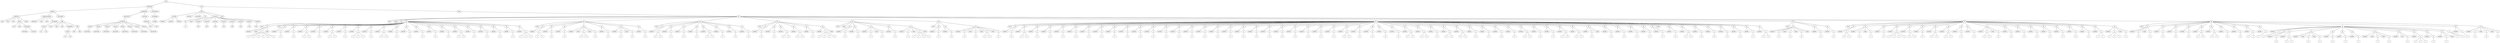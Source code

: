 graph Tree {
	"t0" [label = "TEI"];
	"t1" [label = "teiHeader"];
	"t2" [label = "fileDesc"];
	"t3" [label = "titleStmt"];
	"t4" [label = "title"];
	"t5" [label = "title"];
	"t6" [label = "title"];
	"t7" [label = "author"];
	"t8" [label = "idno"];
	"t9" [label = "idno"];
	"t10" [label = "persName"];
	"t11" [label = "forename"];
	"t12" [label = "surname"];
	"t13" [label = "editor"];
	"t14" [label = "publicationStmt"];
	"t15" [label = "publisher"];
	"t16" [label = "idno"];
	"t17" [label = "idno"];
	"t18" [label = "availability"];
	"t19" [label = "licence"];
	"t20" [label = "ab"];
	"t21" [label = "ref"];
	"t22" [label = "sourceDesc"];
	"t23" [label = "bibl"];
	"t24" [label = "name"];
	"t25" [label = "idno"];
	"t26" [label = "idno"];
	"t27" [label = "availability"];
	"t28" [label = "licence"];
	"t29" [label = "ab"];
	"t30" [label = "ref"];
	"t31" [label = "bibl"];
	"t32" [label = "date"];
	"t33" [label = "idno"];
	"t34" [label = "profileDesc"];
	"t35" [label = "particDesc"];
	"t36" [label = "listPerson"];
	"t37" [label = "person"];
	"t38" [label = "persName"];
	"t39" [label = "person"];
	"t40" [label = "persName"];
	"t41" [label = "person"];
	"t42" [label = "persName"];
	"t43" [label = "person"];
	"t44" [label = "persName"];
	"t45" [label = "person"];
	"t46" [label = "persName"];
	"t47" [label = "person"];
	"t48" [label = "persName"];
	"t49" [label = "person"];
	"t50" [label = "persName"];
	"t51" [label = "person"];
	"t52" [label = "persName"];
	"t53" [label = "textClass"];
	"t54" [label = "keywords"];
	"t55" [label = "term"];
	"t56" [label = "term"];
	"t57" [label = "revisionDesc"];
	"t58" [label = "listChange"];
	"t59" [label = "change"];
	"t60" [label = "text"];
	"t61" [label = "front"];
	"t62" [label = "docTitle"];
	"t63" [label = "titlePart"];
	"t64" [label = "titlePart"];
	"t65" [label = "titlePart"];
	"t66" [label = "docDate"];
	"t67" [label = "docAuthor"];
	"t68" [label = "div"];
	"t69" [label = "div"];
	"t70" [label = "p"];
	"t71" [label = "castList"];
	"t72" [label = "head"];
	"t73" [label = "castItem"];
	"t74" [label = "role"];
	"t75" [label = "castItem"];
	"t76" [label = "role"];
	"t77" [label = "castItem"];
	"t78" [label = "role"];
	"t79" [label = "castItem"];
	"t80" [label = "role"];
	"t81" [label = "castItem"];
	"t82" [label = "role"];
	"t83" [label = "castItem"];
	"t84" [label = "role"];
	"t85" [label = "castItem"];
	"t86" [label = "role"];
	"t87" [label = "castItem"];
	"t88" [label = "role"];
	"t89" [label = "note"];
	"t90" [label = "body"];
	"t91" [label = "div"];
	"t92" [label = "head"];
	"t93" [label = "stage"];
	"t94" [label = "div"];
	"t95" [label = "head"];
	"t96" [label = "sp"];
	"t97" [label = "speaker"];
	"t98" [label = "stage"];
	"t99" [label = "p"];
	"t100" [label = "s"];
	"t101" [label = "s"];
	"t102" [label = "s"];
	"t103" [label = "s"];
	"t104" [label = "s"];
	"t105" [label = "s"];
	"t106" [label = "stage"];
	"t107" [label = "div"];
	"t108" [label = "head"];
	"t109" [label = "sp"];
	"t110" [label = "speaker"];
	"t111" [label = "p"];
	"t112" [label = "s"];
	"t113" [label = "sp"];
	"t114" [label = "speaker"];
	"t115" [label = "p"];
	"t116" [label = "s"];
	"t117" [label = "sp"];
	"t118" [label = "speaker"];
	"t119" [label = "p"];
	"t120" [label = "s"];
	"t121" [label = "s"];
	"t122" [label = "sp"];
	"t123" [label = "speaker"];
	"t124" [label = "p"];
	"t125" [label = "s"];
	"t126" [label = "sp"];
	"t127" [label = "speaker"];
	"t128" [label = "p"];
	"t129" [label = "s"];
	"t130" [label = "s"];
	"t131" [label = "sp"];
	"t132" [label = "speaker"];
	"t133" [label = "p"];
	"t134" [label = "s"];
	"t135" [label = "sp"];
	"t136" [label = "speaker"];
	"t137" [label = "p"];
	"t138" [label = "s"];
	"t139" [label = "s"];
	"t140" [label = "s"];
	"t141" [label = "sp"];
	"t142" [label = "speaker"];
	"t143" [label = "p"];
	"t144" [label = "s"];
	"t145" [label = "sp"];
	"t146" [label = "speaker"];
	"t147" [label = "p"];
	"t148" [label = "s"];
	"t149" [label = "s"];
	"t150" [label = "sp"];
	"t151" [label = "speaker"];
	"t152" [label = "p"];
	"t153" [label = "s"];
	"t154" [label = "sp"];
	"t155" [label = "speaker"];
	"t156" [label = "p"];
	"t157" [label = "s"];
	"t158" [label = "sp"];
	"t159" [label = "speaker"];
	"t160" [label = "p"];
	"t161" [label = "s"];
	"t162" [label = "sp"];
	"t163" [label = "speaker"];
	"t164" [label = "p"];
	"t165" [label = "s"];
	"t166" [label = "sp"];
	"t167" [label = "speaker"];
	"t168" [label = "p"];
	"t169" [label = "s"];
	"t170" [label = "sp"];
	"t171" [label = "speaker"];
	"t172" [label = "p"];
	"t173" [label = "s"];
	"t174" [label = "s"];
	"t175" [label = "sp"];
	"t176" [label = "speaker"];
	"t177" [label = "p"];
	"t178" [label = "s"];
	"t179" [label = "sp"];
	"t180" [label = "speaker"];
	"t181" [label = "p"];
	"t182" [label = "s"];
	"t183" [label = "sp"];
	"t184" [label = "speaker"];
	"t185" [label = "p"];
	"t186" [label = "s"];
	"t187" [label = "sp"];
	"t188" [label = "speaker"];
	"t189" [label = "p"];
	"t190" [label = "s"];
	"t191" [label = "sp"];
	"t192" [label = "speaker"];
	"t193" [label = "p"];
	"t194" [label = "s"];
	"t195" [label = "s"];
	"t196" [label = "s"];
	"t197" [label = "div"];
	"t198" [label = "head"];
	"t199" [label = "sp"];
	"t200" [label = "speaker"];
	"t201" [label = "p"];
	"t202" [label = "s"];
	"t203" [label = "s"];
	"t204" [label = "sp"];
	"t205" [label = "speaker"];
	"t206" [label = "p"];
	"t207" [label = "s"];
	"t208" [label = "sp"];
	"t209" [label = "speaker"];
	"t210" [label = "p"];
	"t211" [label = "s"];
	"t212" [label = "sp"];
	"t213" [label = "speaker"];
	"t214" [label = "stage"];
	"t215" [label = "p"];
	"t216" [label = "s"];
	"t217" [label = "s"];
	"t218" [label = "stage"];
	"t219" [label = "p"];
	"t220" [label = "s"];
	"t221" [label = "sp"];
	"t222" [label = "speaker"];
	"t223" [label = "p"];
	"t224" [label = "s"];
	"t225" [label = "sp"];
	"t226" [label = "speaker"];
	"t227" [label = "p"];
	"t228" [label = "s"];
	"t229" [label = "stage"];
	"t230" [label = "p"];
	"t231" [label = "s"];
	"t232" [label = "sp"];
	"t233" [label = "speaker"];
	"t234" [label = "p"];
	"t235" [label = "s"];
	"t236" [label = "div"];
	"t237" [label = "head"];
	"t238" [label = "sp"];
	"t239" [label = "speaker"];
	"t240" [label = "p"];
	"t241" [label = "s"];
	"t242" [label = "s"];
	"t243" [label = "sp"];
	"t244" [label = "speaker"];
	"t245" [label = "p"];
	"t246" [label = "s"];
	"t247" [label = "sp"];
	"t248" [label = "speaker"];
	"t249" [label = "p"];
	"t250" [label = "s"];
	"t251" [label = "sp"];
	"t252" [label = "speaker"];
	"t253" [label = "p"];
	"t254" [label = "s"];
	"t255" [label = "sp"];
	"t256" [label = "speaker"];
	"t257" [label = "p"];
	"t258" [label = "s"];
	"t259" [label = "s"];
	"t260" [label = "sp"];
	"t261" [label = "speaker"];
	"t262" [label = "p"];
	"t263" [label = "s"];
	"t264" [label = "sp"];
	"t265" [label = "speaker"];
	"t266" [label = "p"];
	"t267" [label = "s"];
	"t268" [label = "sp"];
	"t269" [label = "speaker"];
	"t270" [label = "p"];
	"t271" [label = "s"];
	"t272" [label = "div"];
	"t273" [label = "head"];
	"t274" [label = "sp"];
	"t275" [label = "speaker"];
	"t276" [label = "p"];
	"t277" [label = "s"];
	"t278" [label = "sp"];
	"t279" [label = "speaker"];
	"t280" [label = "p"];
	"t281" [label = "s"];
	"t282" [label = "sp"];
	"t283" [label = "speaker"];
	"t284" [label = "p"];
	"t285" [label = "s"];
	"t286" [label = "s"];
	"t287" [label = "sp"];
	"t288" [label = "speaker"];
	"t289" [label = "p"];
	"t290" [label = "s"];
	"t291" [label = "s"];
	"t292" [label = "sp"];
	"t293" [label = "speaker"];
	"t294" [label = "p"];
	"t295" [label = "s"];
	"t296" [label = "sp"];
	"t297" [label = "speaker"];
	"t298" [label = "p"];
	"t299" [label = "s"];
	"t300" [label = "s"];
	"t301" [label = "s"];
	"t302" [label = "s"];
	"t303" [label = "stage"];
	"t304" [label = "div"];
	"t305" [label = "head"];
	"t306" [label = "stage"];
	"t307" [label = "sp"];
	"t308" [label = "speaker"];
	"t309" [label = "p"];
	"t310" [label = "s"];
	"t311" [label = "sp"];
	"t312" [label = "speaker"];
	"t313" [label = "p"];
	"t314" [label = "s"];
	"t315" [label = "sp"];
	"t316" [label = "speaker"];
	"t317" [label = "p"];
	"t318" [label = "s"];
	"t319" [label = "stage"];
	"t320" [label = "p"];
	"t321" [label = "s"];
	"t322" [label = "sp"];
	"t323" [label = "speaker"];
	"t324" [label = "p"];
	"t325" [label = "s"];
	"t326" [label = "sp"];
	"t327" [label = "speaker"];
	"t328" [label = "p"];
	"t329" [label = "s"];
	"t330" [label = "stage"];
	"t331" [label = "p"];
	"t332" [label = "s"];
	"t333" [label = "s"];
	"t334" [label = "s"];
	"t335" [label = "s"];
	"t336" [label = "stage"];
	"t337" [label = "div"];
	"t338" [label = "head"];
	"t339" [label = "sp"];
	"t340" [label = "speaker"];
	"t341" [label = "p"];
	"t342" [label = "s"];
	"t343" [label = "sp"];
	"t344" [label = "speaker"];
	"t345" [label = "p"];
	"t346" [label = "s"];
	"t347" [label = "sp"];
	"t348" [label = "speaker"];
	"t349" [label = "p"];
	"t350" [label = "s"];
	"t351" [label = "stage"];
	"t352" [label = "p"];
	"t353" [label = "s"];
	"t354" [label = "stage"];
	"t355" [label = "p"];
	"t356" [label = "s"];
	"t357" [label = "s"];
	"t358" [label = "stage"];
	"t359" [label = "p"];
	"t360" [label = "s"];
	"t361" [label = "div"];
	"t362" [label = "head"];
	"t363" [label = "sp"];
	"t364" [label = "speaker"];
	"t365" [label = "p"];
	"t366" [label = "s"];
	"t367" [label = "sp"];
	"t368" [label = "speaker"];
	"t369" [label = "p"];
	"t370" [label = "s"];
	"t371" [label = "s"];
	"t372" [label = "sp"];
	"t373" [label = "speaker"];
	"t374" [label = "p"];
	"t375" [label = "s"];
	"t376" [label = "sp"];
	"t377" [label = "speaker"];
	"t378" [label = "p"];
	"t379" [label = "s"];
	"t380" [label = "sp"];
	"t381" [label = "speaker"];
	"t382" [label = "p"];
	"t383" [label = "s"];
	"t384" [label = "sp"];
	"t385" [label = "speaker"];
	"t386" [label = "p"];
	"t387" [label = "s"];
	"t388" [label = "sp"];
	"t389" [label = "speaker"];
	"t390" [label = "p"];
	"t391" [label = "s"];
	"t392" [label = "sp"];
	"t393" [label = "speaker"];
	"t394" [label = "p"];
	"t395" [label = "s"];
	"t396" [label = "sp"];
	"t397" [label = "speaker"];
	"t398" [label = "p"];
	"t399" [label = "s"];
	"t400" [label = "sp"];
	"t401" [label = "speaker"];
	"t402" [label = "p"];
	"t403" [label = "s"];
	"t404" [label = "sp"];
	"t405" [label = "speaker"];
	"t406" [label = "p"];
	"t407" [label = "s"];
	"t408" [label = "sp"];
	"t409" [label = "speaker"];
	"t410" [label = "p"];
	"t411" [label = "s"];
	"t412" [label = "sp"];
	"t413" [label = "speaker"];
	"t414" [label = "p"];
	"t415" [label = "s"];
	"t416" [label = "sp"];
	"t417" [label = "speaker"];
	"t418" [label = "p"];
	"t419" [label = "s"];
	"t420" [label = "sp"];
	"t421" [label = "speaker"];
	"t422" [label = "p"];
	"t423" [label = "s"];
	"t424" [label = "sp"];
	"t425" [label = "speaker"];
	"t426" [label = "p"];
	"t427" [label = "s"];
	"t428" [label = "sp"];
	"t429" [label = "speaker"];
	"t430" [label = "p"];
	"t431" [label = "s"];
	"t432" [label = "sp"];
	"t433" [label = "speaker"];
	"t434" [label = "p"];
	"t435" [label = "s"];
	"t436" [label = "sp"];
	"t437" [label = "speaker"];
	"t438" [label = "p"];
	"t439" [label = "s"];
	"t440" [label = "sp"];
	"t441" [label = "speaker"];
	"t442" [label = "p"];
	"t443" [label = "s"];
	"t444" [label = "sp"];
	"t445" [label = "speaker"];
	"t446" [label = "p"];
	"t447" [label = "s"];
	"t448" [label = "sp"];
	"t449" [label = "speaker"];
	"t450" [label = "p"];
	"t451" [label = "s"];
	"t452" [label = "sp"];
	"t453" [label = "speaker"];
	"t454" [label = "p"];
	"t455" [label = "s"];
	"t456" [label = "sp"];
	"t457" [label = "speaker"];
	"t458" [label = "p"];
	"t459" [label = "s"];
	"t460" [label = "sp"];
	"t461" [label = "speaker"];
	"t462" [label = "p"];
	"t463" [label = "s"];
	"t464" [label = "sp"];
	"t465" [label = "speaker"];
	"t466" [label = "p"];
	"t467" [label = "s"];
	"t468" [label = "sp"];
	"t469" [label = "speaker"];
	"t470" [label = "p"];
	"t471" [label = "s"];
	"t472" [label = "s"];
	"t473" [label = "sp"];
	"t474" [label = "speaker"];
	"t475" [label = "p"];
	"t476" [label = "s"];
	"t477" [label = "sp"];
	"t478" [label = "speaker"];
	"t479" [label = "p"];
	"t480" [label = "s"];
	"t481" [label = "sp"];
	"t482" [label = "speaker"];
	"t483" [label = "p"];
	"t484" [label = "s"];
	"t485" [label = "sp"];
	"t486" [label = "speaker"];
	"t487" [label = "p"];
	"t488" [label = "s"];
	"t489" [label = "sp"];
	"t490" [label = "speaker"];
	"t491" [label = "p"];
	"t492" [label = "s"];
	"t493" [label = "s"];
	"t494" [label = "sp"];
	"t495" [label = "speaker"];
	"t496" [label = "p"];
	"t497" [label = "s"];
	"t498" [label = "s"];
	"t499" [label = "sp"];
	"t500" [label = "speaker"];
	"t501" [label = "p"];
	"t502" [label = "s"];
	"t503" [label = "sp"];
	"t504" [label = "speaker"];
	"t505" [label = "p"];
	"t506" [label = "s"];
	"t507" [label = "s"];
	"t508" [label = "sp"];
	"t509" [label = "speaker"];
	"t510" [label = "p"];
	"t511" [label = "s"];
	"t512" [label = "s"];
	"t513" [label = "sp"];
	"t514" [label = "speaker"];
	"t515" [label = "p"];
	"t516" [label = "s"];
	"t517" [label = "sp"];
	"t518" [label = "speaker"];
	"t519" [label = "p"];
	"t520" [label = "s"];
	"t521" [label = "sp"];
	"t522" [label = "speaker"];
	"t523" [label = "p"];
	"t524" [label = "s"];
	"t525" [label = "sp"];
	"t526" [label = "speaker"];
	"t527" [label = "p"];
	"t528" [label = "s"];
	"t529" [label = "sp"];
	"t530" [label = "speaker"];
	"t531" [label = "p"];
	"t532" [label = "s"];
	"t533" [label = "s"];
	"t534" [label = "sp"];
	"t535" [label = "speaker"];
	"t536" [label = "p"];
	"t537" [label = "s"];
	"t538" [label = "sp"];
	"t539" [label = "speaker"];
	"t540" [label = "p"];
	"t541" [label = "s"];
	"t542" [label = "sp"];
	"t543" [label = "speaker"];
	"t544" [label = "p"];
	"t545" [label = "s"];
	"t546" [label = "s"];
	"t547" [label = "sp"];
	"t548" [label = "speaker"];
	"t549" [label = "p"];
	"t550" [label = "s"];
	"t551" [label = "s"];
	"t552" [label = "sp"];
	"t553" [label = "speaker"];
	"t554" [label = "p"];
	"t555" [label = "s"];
	"t556" [label = "stage"];
	"t557" [label = "sp"];
	"t558" [label = "speaker"];
	"t559" [label = "p"];
	"t560" [label = "s"];
	"t561" [label = "sp"];
	"t562" [label = "speaker"];
	"t563" [label = "p"];
	"t564" [label = "s"];
	"t565" [label = "sp"];
	"t566" [label = "speaker"];
	"t567" [label = "p"];
	"t568" [label = "s"];
	"t569" [label = "sp"];
	"t570" [label = "speaker"];
	"t571" [label = "p"];
	"t572" [label = "s"];
	"t573" [label = "sp"];
	"t574" [label = "speaker"];
	"t575" [label = "p"];
	"t576" [label = "s"];
	"t577" [label = "stage"];
	"t578" [label = "sp"];
	"t579" [label = "speaker"];
	"t580" [label = "p"];
	"t581" [label = "s"];
	"t582" [label = "sp"];
	"t583" [label = "speaker"];
	"t584" [label = "p"];
	"t585" [label = "s"];
	"t586" [label = "s"];
	"t587" [label = "sp"];
	"t588" [label = "speaker"];
	"t589" [label = "p"];
	"t590" [label = "s"];
	"t591" [label = "sp"];
	"t592" [label = "speaker"];
	"t593" [label = "p"];
	"t594" [label = "s"];
	"t595" [label = "sp"];
	"t596" [label = "speaker"];
	"t597" [label = "p"];
	"t598" [label = "s"];
	"t599" [label = "sp"];
	"t600" [label = "speaker"];
	"t601" [label = "p"];
	"t602" [label = "s"];
	"t603" [label = "sp"];
	"t604" [label = "speaker"];
	"t605" [label = "p"];
	"t606" [label = "s"];
	"t607" [label = "sp"];
	"t608" [label = "speaker"];
	"t609" [label = "p"];
	"t610" [label = "s"];
	"t611" [label = "s"];
	"t612" [label = "div"];
	"t613" [label = "head"];
	"t614" [label = "sp"];
	"t615" [label = "speaker"];
	"t616" [label = "p"];
	"t617" [label = "s"];
	"t618" [label = "stage"];
	"t619" [label = "p"];
	"t620" [label = "s"];
	"t621" [label = "stage"];
	"t622" [label = "p"];
	"t623" [label = "s"];
	"t624" [label = "stage"];
	"t625" [label = "sp"];
	"t626" [label = "speaker"];
	"t627" [label = "p"];
	"t628" [label = "s"];
	"t629" [label = "sp"];
	"t630" [label = "speaker"];
	"t631" [label = "p"];
	"t632" [label = "s"];
	"t633" [label = "div"];
	"t634" [label = "head"];
	"t635" [label = "sp"];
	"t636" [label = "speaker"];
	"t637" [label = "p"];
	"t638" [label = "s"];
	"t639" [label = "s"];
	"t640" [label = "sp"];
	"t641" [label = "speaker"];
	"t642" [label = "p"];
	"t643" [label = "s"];
	"t644" [label = "stage"];
	"t645" [label = "p"];
	"t646" [label = "s"];
	"t647" [label = "sp"];
	"t648" [label = "speaker"];
	"t649" [label = "p"];
	"t650" [label = "s"];
	"t651" [label = "sp"];
	"t652" [label = "speaker"];
	"t653" [label = "p"];
	"t654" [label = "s"];
	"t655" [label = "s"];
	"t656" [label = "s"];
	"t657" [label = "s"];
	"t658" [label = "sp"];
	"t659" [label = "speaker"];
	"t660" [label = "p"];
	"t661" [label = "s"];
	"t662" [label = "s"];
	"t663" [label = "sp"];
	"t664" [label = "speaker"];
	"t665" [label = "p"];
	"t666" [label = "s"];
	"t667" [label = "sp"];
	"t668" [label = "speaker"];
	"t669" [label = "p"];
	"t670" [label = "s"];
	"t671" [label = "s"];
	"t672" [label = "sp"];
	"t673" [label = "speaker"];
	"t674" [label = "p"];
	"t675" [label = "s"];
	"t676" [label = "s"];
	"t677" [label = "sp"];
	"t678" [label = "speaker"];
	"t679" [label = "p"];
	"t680" [label = "s"];
	"t681" [label = "sp"];
	"t682" [label = "speaker"];
	"t683" [label = "p"];
	"t684" [label = "s"];
	"t685" [label = "sp"];
	"t686" [label = "speaker"];
	"t687" [label = "p"];
	"t688" [label = "s"];
	"t689" [label = "s"];
	"t690" [label = "stage"];
	"t691" [label = "p"];
	"t692" [label = "s"];
	"t693" [label = "sp"];
	"t694" [label = "speaker"];
	"t695" [label = "p"];
	"t696" [label = "s"];
	"t697" [label = "sp"];
	"t698" [label = "speaker"];
	"t699" [label = "p"];
	"t700" [label = "s"];
	"t701" [label = "sp"];
	"t702" [label = "speaker"];
	"t703" [label = "p"];
	"t704" [label = "s"];
	"t705" [label = "sp"];
	"t706" [label = "speaker"];
	"t707" [label = "p"];
	"t708" [label = "s"];
	"t709" [label = "sp"];
	"t710" [label = "speaker"];
	"t711" [label = "p"];
	"t712" [label = "s"];
	"t713" [label = "sp"];
	"t714" [label = "speaker"];
	"t715" [label = "p"];
	"t716" [label = "s"];
	"t717" [label = "sp"];
	"t718" [label = "speaker"];
	"t719" [label = "p"];
	"t720" [label = "s"];
	"t721" [label = "sp"];
	"t722" [label = "speaker"];
	"t723" [label = "p"];
	"t724" [label = "s"];
	"t725" [label = "s"];
	"t726" [label = "sp"];
	"t727" [label = "speaker"];
	"t728" [label = "p"];
	"t729" [label = "s"];
	"t730" [label = "s"];
	"t731" [label = "s"];
	"t732" [label = "stage"];
	"t733" [label = "p"];
	"t734" [label = "s"];
	"t735" [label = "div"];
	"t736" [label = "head"];
	"t737" [label = "sp"];
	"t738" [label = "speaker"];
	"t739" [label = "p"];
	"t740" [label = "s"];
	"t741" [label = "stage"];
	"t742" [label = "p"];
	"t743" [label = "s"];
	"t744" [label = "sp"];
	"t745" [label = "speaker"];
	"t746" [label = "p"];
	"t747" [label = "s"];
	"t748" [label = "sp"];
	"t749" [label = "speaker"];
	"t750" [label = "p"];
	"t751" [label = "s"];
	"t752" [label = "sp"];
	"t753" [label = "speaker"];
	"t754" [label = "p"];
	"t755" [label = "s"];
	"t756" [label = "sp"];
	"t757" [label = "speaker"];
	"t758" [label = "p"];
	"t759" [label = "s"];
	"t760" [label = "s"];
	"t761" [label = "sp"];
	"t762" [label = "speaker"];
	"t763" [label = "p"];
	"t764" [label = "s"];
	"t765" [label = "s"];
	"t766" [label = "sp"];
	"t767" [label = "speaker"];
	"t768" [label = "p"];
	"t769" [label = "s"];
	"t770" [label = "sp"];
	"t771" [label = "speaker"];
	"t772" [label = "p"];
	"t773" [label = "s"];
	"t774" [label = "sp"];
	"t775" [label = "speaker"];
	"t776" [label = "p"];
	"t777" [label = "s"];
	"t778" [label = "s"];
	"t779" [label = "sp"];
	"t780" [label = "speaker"];
	"t781" [label = "p"];
	"t782" [label = "s"];
	"t783" [label = "sp"];
	"t784" [label = "speaker"];
	"t785" [label = "p"];
	"t786" [label = "s"];
	"t787" [label = "sp"];
	"t788" [label = "speaker"];
	"t789" [label = "p"];
	"t790" [label = "s"];
	"t791" [label = "sp"];
	"t792" [label = "speaker"];
	"t793" [label = "p"];
	"t794" [label = "s"];
	"t795" [label = "s"];
	"t796" [label = "sp"];
	"t797" [label = "speaker"];
	"t798" [label = "stage"];
	"t799" [label = "p"];
	"t800" [label = "s"];
	"t801" [label = "stage"];
	"t802" [label = "p"];
	"t803" [label = "s"];
	"t804" [label = "sp"];
	"t805" [label = "speaker"];
	"t806" [label = "p"];
	"t807" [label = "s"];
	"t808" [label = "sp"];
	"t809" [label = "speaker"];
	"t810" [label = "p"];
	"t811" [label = "s"];
	"t812" [label = "sp"];
	"t813" [label = "speaker"];
	"t814" [label = "p"];
	"t815" [label = "s"];
	"t816" [label = "sp"];
	"t817" [label = "speaker"];
	"t818" [label = "stage"];
	"t819" [label = "p"];
	"t820" [label = "s"];
	"t821" [label = "stage"];
	"t822" [label = "p"];
	"t823" [label = "s"];
	"t824" [label = "sp"];
	"t825" [label = "speaker"];
	"t826" [label = "note"];
	"t827" [label = "p"];
	"t828" [label = "s"];
	"t829" [label = "sp"];
	"t830" [label = "speaker"];
	"t831" [label = "p"];
	"t832" [label = "s"];
	"t833" [label = "s"];
	"t834" [label = "s"];
	"t835" [label = "sp"];
	"t836" [label = "speaker"];
	"t837" [label = "p"];
	"t838" [label = "s"];
	"t839" [label = "sp"];
	"t840" [label = "speaker"];
	"t841" [label = "p"];
	"t842" [label = "s"];
	"t843" [label = "stage"];
	"t844" [label = "p"];
	"t845" [label = "s"];
	"t846" [label = "s"];
	"t847" [label = "sp"];
	"t848" [label = "speaker"];
	"t849" [label = "p"];
	"t850" [label = "s"];
	"t851" [label = "sp"];
	"t852" [label = "speaker"];
	"t853" [label = "p"];
	"t854" [label = "s"];
	"t855" [label = "stage"];
	"t856" [label = "p"];
	"t857" [label = "s"];
	"t858" [label = "stage"];
	"t859" [label = "p"];
	"t860" [label = "s"];
	"t0" -- "t1";
	"t1" -- "t2";
	"t2" -- "t3";
	"t3" -- "t4";
	"t3" -- "t5";
	"t3" -- "t6";
	"t3" -- "t7";
	"t7" -- "t8";
	"t7" -- "t9";
	"t7" -- "t10";
	"t10" -- "t11";
	"t10" -- "t12";
	"t3" -- "t13";
	"t2" -- "t14";
	"t14" -- "t15";
	"t14" -- "t16";
	"t14" -- "t17";
	"t14" -- "t18";
	"t18" -- "t19";
	"t19" -- "t20";
	"t19" -- "t21";
	"t2" -- "t22";
	"t22" -- "t23";
	"t23" -- "t24";
	"t23" -- "t25";
	"t23" -- "t26";
	"t23" -- "t27";
	"t27" -- "t28";
	"t28" -- "t29";
	"t28" -- "t30";
	"t23" -- "t31";
	"t31" -- "t32";
	"t31" -- "t33";
	"t1" -- "t34";
	"t34" -- "t35";
	"t35" -- "t36";
	"t36" -- "t37";
	"t37" -- "t38";
	"t36" -- "t39";
	"t39" -- "t40";
	"t36" -- "t41";
	"t41" -- "t42";
	"t36" -- "t43";
	"t43" -- "t44";
	"t36" -- "t45";
	"t45" -- "t46";
	"t36" -- "t47";
	"t47" -- "t48";
	"t36" -- "t49";
	"t49" -- "t50";
	"t36" -- "t51";
	"t51" -- "t52";
	"t34" -- "t53";
	"t53" -- "t54";
	"t54" -- "t55";
	"t54" -- "t56";
	"t1" -- "t57";
	"t57" -- "t58";
	"t58" -- "t59";
	"t0" -- "t60";
	"t60" -- "t61";
	"t61" -- "t62";
	"t62" -- "t63";
	"t62" -- "t64";
	"t62" -- "t65";
	"t61" -- "t66";
	"t61" -- "t67";
	"t61" -- "t68";
	"t68" -- "t69";
	"t69" -- "t70";
	"t61" -- "t71";
	"t71" -- "t72";
	"t71" -- "t73";
	"t73" -- "t74";
	"t71" -- "t75";
	"t75" -- "t76";
	"t71" -- "t77";
	"t77" -- "t78";
	"t71" -- "t79";
	"t79" -- "t80";
	"t71" -- "t81";
	"t81" -- "t82";
	"t71" -- "t83";
	"t83" -- "t84";
	"t71" -- "t85";
	"t85" -- "t86";
	"t71" -- "t87";
	"t87" -- "t88";
	"t61" -- "t89";
	"t60" -- "t90";
	"t90" -- "t91";
	"t91" -- "t92";
	"t91" -- "t93";
	"t91" -- "t94";
	"t94" -- "t95";
	"t94" -- "t96";
	"t96" -- "t97";
	"t96" -- "t98";
	"t96" -- "t99";
	"t99" -- "t100";
	"t99" -- "t101";
	"t99" -- "t102";
	"t99" -- "t103";
	"t99" -- "t104";
	"t99" -- "t105";
	"t96" -- "t106";
	"t91" -- "t107";
	"t107" -- "t108";
	"t107" -- "t109";
	"t109" -- "t110";
	"t109" -- "t111";
	"t111" -- "t112";
	"t107" -- "t113";
	"t113" -- "t114";
	"t113" -- "t115";
	"t115" -- "t116";
	"t107" -- "t117";
	"t117" -- "t118";
	"t117" -- "t119";
	"t119" -- "t120";
	"t119" -- "t121";
	"t107" -- "t122";
	"t122" -- "t123";
	"t122" -- "t124";
	"t124" -- "t125";
	"t107" -- "t126";
	"t126" -- "t127";
	"t126" -- "t128";
	"t128" -- "t129";
	"t128" -- "t130";
	"t107" -- "t131";
	"t131" -- "t132";
	"t131" -- "t133";
	"t133" -- "t134";
	"t107" -- "t135";
	"t135" -- "t136";
	"t135" -- "t137";
	"t137" -- "t138";
	"t137" -- "t139";
	"t137" -- "t140";
	"t107" -- "t141";
	"t141" -- "t142";
	"t141" -- "t143";
	"t143" -- "t144";
	"t107" -- "t145";
	"t145" -- "t146";
	"t145" -- "t147";
	"t147" -- "t148";
	"t147" -- "t149";
	"t107" -- "t150";
	"t150" -- "t151";
	"t150" -- "t152";
	"t152" -- "t153";
	"t107" -- "t154";
	"t154" -- "t155";
	"t154" -- "t156";
	"t156" -- "t157";
	"t107" -- "t158";
	"t158" -- "t159";
	"t158" -- "t160";
	"t160" -- "t161";
	"t107" -- "t162";
	"t162" -- "t163";
	"t162" -- "t164";
	"t164" -- "t165";
	"t107" -- "t166";
	"t166" -- "t167";
	"t166" -- "t168";
	"t168" -- "t169";
	"t107" -- "t170";
	"t170" -- "t171";
	"t170" -- "t172";
	"t172" -- "t173";
	"t172" -- "t174";
	"t107" -- "t175";
	"t175" -- "t176";
	"t175" -- "t177";
	"t177" -- "t178";
	"t107" -- "t179";
	"t179" -- "t180";
	"t179" -- "t181";
	"t181" -- "t182";
	"t107" -- "t183";
	"t183" -- "t184";
	"t183" -- "t185";
	"t185" -- "t186";
	"t107" -- "t187";
	"t187" -- "t188";
	"t187" -- "t189";
	"t189" -- "t190";
	"t107" -- "t191";
	"t191" -- "t192";
	"t191" -- "t193";
	"t193" -- "t194";
	"t193" -- "t195";
	"t193" -- "t196";
	"t91" -- "t197";
	"t197" -- "t198";
	"t197" -- "t199";
	"t199" -- "t200";
	"t199" -- "t201";
	"t201" -- "t202";
	"t201" -- "t203";
	"t197" -- "t204";
	"t204" -- "t205";
	"t204" -- "t206";
	"t206" -- "t207";
	"t197" -- "t208";
	"t208" -- "t209";
	"t208" -- "t210";
	"t210" -- "t211";
	"t197" -- "t212";
	"t212" -- "t213";
	"t212" -- "t214";
	"t212" -- "t215";
	"t215" -- "t216";
	"t215" -- "t217";
	"t212" -- "t218";
	"t212" -- "t219";
	"t219" -- "t220";
	"t197" -- "t221";
	"t221" -- "t222";
	"t221" -- "t223";
	"t223" -- "t224";
	"t197" -- "t225";
	"t225" -- "t226";
	"t225" -- "t227";
	"t227" -- "t228";
	"t225" -- "t229";
	"t225" -- "t230";
	"t230" -- "t231";
	"t197" -- "t232";
	"t232" -- "t233";
	"t232" -- "t234";
	"t234" -- "t235";
	"t91" -- "t236";
	"t236" -- "t237";
	"t236" -- "t238";
	"t238" -- "t239";
	"t238" -- "t240";
	"t240" -- "t241";
	"t240" -- "t242";
	"t236" -- "t243";
	"t243" -- "t244";
	"t243" -- "t245";
	"t245" -- "t246";
	"t236" -- "t247";
	"t247" -- "t248";
	"t247" -- "t249";
	"t249" -- "t250";
	"t236" -- "t251";
	"t251" -- "t252";
	"t251" -- "t253";
	"t253" -- "t254";
	"t236" -- "t255";
	"t255" -- "t256";
	"t255" -- "t257";
	"t257" -- "t258";
	"t257" -- "t259";
	"t236" -- "t260";
	"t260" -- "t261";
	"t260" -- "t262";
	"t262" -- "t263";
	"t236" -- "t264";
	"t264" -- "t265";
	"t264" -- "t266";
	"t266" -- "t267";
	"t236" -- "t268";
	"t268" -- "t269";
	"t268" -- "t270";
	"t270" -- "t271";
	"t91" -- "t272";
	"t272" -- "t273";
	"t272" -- "t274";
	"t274" -- "t275";
	"t274" -- "t276";
	"t276" -- "t277";
	"t272" -- "t278";
	"t278" -- "t279";
	"t278" -- "t280";
	"t280" -- "t281";
	"t272" -- "t282";
	"t282" -- "t283";
	"t282" -- "t284";
	"t284" -- "t285";
	"t284" -- "t286";
	"t272" -- "t287";
	"t287" -- "t288";
	"t287" -- "t289";
	"t289" -- "t290";
	"t289" -- "t291";
	"t272" -- "t292";
	"t292" -- "t293";
	"t292" -- "t294";
	"t294" -- "t295";
	"t272" -- "t296";
	"t296" -- "t297";
	"t296" -- "t298";
	"t298" -- "t299";
	"t298" -- "t300";
	"t298" -- "t301";
	"t298" -- "t302";
	"t296" -- "t303";
	"t91" -- "t304";
	"t304" -- "t305";
	"t304" -- "t306";
	"t304" -- "t307";
	"t307" -- "t308";
	"t307" -- "t309";
	"t309" -- "t310";
	"t304" -- "t311";
	"t311" -- "t312";
	"t311" -- "t313";
	"t313" -- "t314";
	"t304" -- "t315";
	"t315" -- "t316";
	"t315" -- "t317";
	"t317" -- "t318";
	"t315" -- "t319";
	"t315" -- "t320";
	"t320" -- "t321";
	"t304" -- "t322";
	"t322" -- "t323";
	"t322" -- "t324";
	"t324" -- "t325";
	"t304" -- "t326";
	"t326" -- "t327";
	"t326" -- "t328";
	"t328" -- "t329";
	"t326" -- "t330";
	"t326" -- "t331";
	"t331" -- "t332";
	"t331" -- "t333";
	"t331" -- "t334";
	"t331" -- "t335";
	"t326" -- "t336";
	"t91" -- "t337";
	"t337" -- "t338";
	"t337" -- "t339";
	"t339" -- "t340";
	"t339" -- "t341";
	"t341" -- "t342";
	"t337" -- "t343";
	"t343" -- "t344";
	"t343" -- "t345";
	"t345" -- "t346";
	"t337" -- "t347";
	"t347" -- "t348";
	"t347" -- "t349";
	"t349" -- "t350";
	"t347" -- "t351";
	"t347" -- "t352";
	"t352" -- "t353";
	"t347" -- "t354";
	"t347" -- "t355";
	"t355" -- "t356";
	"t355" -- "t357";
	"t347" -- "t358";
	"t347" -- "t359";
	"t359" -- "t360";
	"t91" -- "t361";
	"t361" -- "t362";
	"t361" -- "t363";
	"t363" -- "t364";
	"t363" -- "t365";
	"t365" -- "t366";
	"t361" -- "t367";
	"t367" -- "t368";
	"t367" -- "t369";
	"t369" -- "t370";
	"t369" -- "t371";
	"t361" -- "t372";
	"t372" -- "t373";
	"t372" -- "t374";
	"t374" -- "t375";
	"t361" -- "t376";
	"t376" -- "t377";
	"t376" -- "t378";
	"t378" -- "t379";
	"t361" -- "t380";
	"t380" -- "t381";
	"t380" -- "t382";
	"t382" -- "t383";
	"t361" -- "t384";
	"t384" -- "t385";
	"t384" -- "t386";
	"t386" -- "t387";
	"t361" -- "t388";
	"t388" -- "t389";
	"t388" -- "t390";
	"t390" -- "t391";
	"t361" -- "t392";
	"t392" -- "t393";
	"t392" -- "t394";
	"t394" -- "t395";
	"t361" -- "t396";
	"t396" -- "t397";
	"t396" -- "t398";
	"t398" -- "t399";
	"t361" -- "t400";
	"t400" -- "t401";
	"t400" -- "t402";
	"t402" -- "t403";
	"t361" -- "t404";
	"t404" -- "t405";
	"t404" -- "t406";
	"t406" -- "t407";
	"t361" -- "t408";
	"t408" -- "t409";
	"t408" -- "t410";
	"t410" -- "t411";
	"t361" -- "t412";
	"t412" -- "t413";
	"t412" -- "t414";
	"t414" -- "t415";
	"t361" -- "t416";
	"t416" -- "t417";
	"t416" -- "t418";
	"t418" -- "t419";
	"t361" -- "t420";
	"t420" -- "t421";
	"t420" -- "t422";
	"t422" -- "t423";
	"t361" -- "t424";
	"t424" -- "t425";
	"t424" -- "t426";
	"t426" -- "t427";
	"t361" -- "t428";
	"t428" -- "t429";
	"t428" -- "t430";
	"t430" -- "t431";
	"t361" -- "t432";
	"t432" -- "t433";
	"t432" -- "t434";
	"t434" -- "t435";
	"t361" -- "t436";
	"t436" -- "t437";
	"t436" -- "t438";
	"t438" -- "t439";
	"t361" -- "t440";
	"t440" -- "t441";
	"t440" -- "t442";
	"t442" -- "t443";
	"t361" -- "t444";
	"t444" -- "t445";
	"t444" -- "t446";
	"t446" -- "t447";
	"t361" -- "t448";
	"t448" -- "t449";
	"t448" -- "t450";
	"t450" -- "t451";
	"t361" -- "t452";
	"t452" -- "t453";
	"t452" -- "t454";
	"t454" -- "t455";
	"t361" -- "t456";
	"t456" -- "t457";
	"t456" -- "t458";
	"t458" -- "t459";
	"t361" -- "t460";
	"t460" -- "t461";
	"t460" -- "t462";
	"t462" -- "t463";
	"t361" -- "t464";
	"t464" -- "t465";
	"t464" -- "t466";
	"t466" -- "t467";
	"t361" -- "t468";
	"t468" -- "t469";
	"t468" -- "t470";
	"t470" -- "t471";
	"t470" -- "t472";
	"t361" -- "t473";
	"t473" -- "t474";
	"t473" -- "t475";
	"t475" -- "t476";
	"t361" -- "t477";
	"t477" -- "t478";
	"t477" -- "t479";
	"t479" -- "t480";
	"t361" -- "t481";
	"t481" -- "t482";
	"t481" -- "t483";
	"t483" -- "t484";
	"t361" -- "t485";
	"t485" -- "t486";
	"t485" -- "t487";
	"t487" -- "t488";
	"t361" -- "t489";
	"t489" -- "t490";
	"t489" -- "t491";
	"t491" -- "t492";
	"t491" -- "t493";
	"t361" -- "t494";
	"t494" -- "t495";
	"t494" -- "t496";
	"t496" -- "t497";
	"t496" -- "t498";
	"t361" -- "t499";
	"t499" -- "t500";
	"t499" -- "t501";
	"t501" -- "t502";
	"t361" -- "t503";
	"t503" -- "t504";
	"t503" -- "t505";
	"t505" -- "t506";
	"t505" -- "t507";
	"t361" -- "t508";
	"t508" -- "t509";
	"t508" -- "t510";
	"t510" -- "t511";
	"t510" -- "t512";
	"t361" -- "t513";
	"t513" -- "t514";
	"t513" -- "t515";
	"t515" -- "t516";
	"t361" -- "t517";
	"t517" -- "t518";
	"t517" -- "t519";
	"t519" -- "t520";
	"t361" -- "t521";
	"t521" -- "t522";
	"t521" -- "t523";
	"t523" -- "t524";
	"t361" -- "t525";
	"t525" -- "t526";
	"t525" -- "t527";
	"t527" -- "t528";
	"t361" -- "t529";
	"t529" -- "t530";
	"t529" -- "t531";
	"t531" -- "t532";
	"t531" -- "t533";
	"t361" -- "t534";
	"t534" -- "t535";
	"t534" -- "t536";
	"t536" -- "t537";
	"t361" -- "t538";
	"t538" -- "t539";
	"t538" -- "t540";
	"t540" -- "t541";
	"t361" -- "t542";
	"t542" -- "t543";
	"t542" -- "t544";
	"t544" -- "t545";
	"t544" -- "t546";
	"t361" -- "t547";
	"t547" -- "t548";
	"t547" -- "t549";
	"t549" -- "t550";
	"t549" -- "t551";
	"t361" -- "t552";
	"t552" -- "t553";
	"t552" -- "t554";
	"t554" -- "t555";
	"t552" -- "t556";
	"t361" -- "t557";
	"t557" -- "t558";
	"t557" -- "t559";
	"t559" -- "t560";
	"t361" -- "t561";
	"t561" -- "t562";
	"t561" -- "t563";
	"t563" -- "t564";
	"t361" -- "t565";
	"t565" -- "t566";
	"t565" -- "t567";
	"t567" -- "t568";
	"t361" -- "t569";
	"t569" -- "t570";
	"t569" -- "t571";
	"t571" -- "t572";
	"t361" -- "t573";
	"t573" -- "t574";
	"t573" -- "t575";
	"t575" -- "t576";
	"t361" -- "t577";
	"t361" -- "t578";
	"t578" -- "t579";
	"t578" -- "t580";
	"t580" -- "t581";
	"t361" -- "t582";
	"t582" -- "t583";
	"t582" -- "t584";
	"t584" -- "t585";
	"t584" -- "t586";
	"t361" -- "t587";
	"t587" -- "t588";
	"t587" -- "t589";
	"t589" -- "t590";
	"t361" -- "t591";
	"t591" -- "t592";
	"t591" -- "t593";
	"t593" -- "t594";
	"t361" -- "t595";
	"t595" -- "t596";
	"t595" -- "t597";
	"t597" -- "t598";
	"t361" -- "t599";
	"t599" -- "t600";
	"t599" -- "t601";
	"t601" -- "t602";
	"t361" -- "t603";
	"t603" -- "t604";
	"t603" -- "t605";
	"t605" -- "t606";
	"t361" -- "t607";
	"t607" -- "t608";
	"t607" -- "t609";
	"t609" -- "t610";
	"t609" -- "t611";
	"t91" -- "t612";
	"t612" -- "t613";
	"t612" -- "t614";
	"t614" -- "t615";
	"t614" -- "t616";
	"t616" -- "t617";
	"t614" -- "t618";
	"t614" -- "t619";
	"t619" -- "t620";
	"t614" -- "t621";
	"t614" -- "t622";
	"t622" -- "t623";
	"t614" -- "t624";
	"t612" -- "t625";
	"t625" -- "t626";
	"t625" -- "t627";
	"t627" -- "t628";
	"t612" -- "t629";
	"t629" -- "t630";
	"t629" -- "t631";
	"t631" -- "t632";
	"t91" -- "t633";
	"t633" -- "t634";
	"t633" -- "t635";
	"t635" -- "t636";
	"t635" -- "t637";
	"t637" -- "t638";
	"t637" -- "t639";
	"t633" -- "t640";
	"t640" -- "t641";
	"t640" -- "t642";
	"t642" -- "t643";
	"t640" -- "t644";
	"t640" -- "t645";
	"t645" -- "t646";
	"t633" -- "t647";
	"t647" -- "t648";
	"t647" -- "t649";
	"t649" -- "t650";
	"t633" -- "t651";
	"t651" -- "t652";
	"t651" -- "t653";
	"t653" -- "t654";
	"t653" -- "t655";
	"t653" -- "t656";
	"t653" -- "t657";
	"t633" -- "t658";
	"t658" -- "t659";
	"t658" -- "t660";
	"t660" -- "t661";
	"t660" -- "t662";
	"t633" -- "t663";
	"t663" -- "t664";
	"t663" -- "t665";
	"t665" -- "t666";
	"t633" -- "t667";
	"t667" -- "t668";
	"t667" -- "t669";
	"t669" -- "t670";
	"t669" -- "t671";
	"t633" -- "t672";
	"t672" -- "t673";
	"t672" -- "t674";
	"t674" -- "t675";
	"t674" -- "t676";
	"t633" -- "t677";
	"t677" -- "t678";
	"t677" -- "t679";
	"t679" -- "t680";
	"t633" -- "t681";
	"t681" -- "t682";
	"t681" -- "t683";
	"t683" -- "t684";
	"t633" -- "t685";
	"t685" -- "t686";
	"t685" -- "t687";
	"t687" -- "t688";
	"t687" -- "t689";
	"t685" -- "t690";
	"t685" -- "t691";
	"t691" -- "t692";
	"t633" -- "t693";
	"t693" -- "t694";
	"t693" -- "t695";
	"t695" -- "t696";
	"t633" -- "t697";
	"t697" -- "t698";
	"t697" -- "t699";
	"t699" -- "t700";
	"t633" -- "t701";
	"t701" -- "t702";
	"t701" -- "t703";
	"t703" -- "t704";
	"t633" -- "t705";
	"t705" -- "t706";
	"t705" -- "t707";
	"t707" -- "t708";
	"t633" -- "t709";
	"t709" -- "t710";
	"t709" -- "t711";
	"t711" -- "t712";
	"t633" -- "t713";
	"t713" -- "t714";
	"t713" -- "t715";
	"t715" -- "t716";
	"t633" -- "t717";
	"t717" -- "t718";
	"t717" -- "t719";
	"t719" -- "t720";
	"t633" -- "t721";
	"t721" -- "t722";
	"t721" -- "t723";
	"t723" -- "t724";
	"t723" -- "t725";
	"t633" -- "t726";
	"t726" -- "t727";
	"t726" -- "t728";
	"t728" -- "t729";
	"t728" -- "t730";
	"t728" -- "t731";
	"t726" -- "t732";
	"t726" -- "t733";
	"t733" -- "t734";
	"t91" -- "t735";
	"t735" -- "t736";
	"t735" -- "t737";
	"t737" -- "t738";
	"t737" -- "t739";
	"t739" -- "t740";
	"t737" -- "t741";
	"t737" -- "t742";
	"t742" -- "t743";
	"t735" -- "t744";
	"t744" -- "t745";
	"t744" -- "t746";
	"t746" -- "t747";
	"t735" -- "t748";
	"t748" -- "t749";
	"t748" -- "t750";
	"t750" -- "t751";
	"t735" -- "t752";
	"t752" -- "t753";
	"t752" -- "t754";
	"t754" -- "t755";
	"t735" -- "t756";
	"t756" -- "t757";
	"t756" -- "t758";
	"t758" -- "t759";
	"t758" -- "t760";
	"t735" -- "t761";
	"t761" -- "t762";
	"t761" -- "t763";
	"t763" -- "t764";
	"t763" -- "t765";
	"t735" -- "t766";
	"t766" -- "t767";
	"t766" -- "t768";
	"t768" -- "t769";
	"t735" -- "t770";
	"t770" -- "t771";
	"t770" -- "t772";
	"t772" -- "t773";
	"t735" -- "t774";
	"t774" -- "t775";
	"t774" -- "t776";
	"t776" -- "t777";
	"t776" -- "t778";
	"t735" -- "t779";
	"t779" -- "t780";
	"t779" -- "t781";
	"t781" -- "t782";
	"t735" -- "t783";
	"t783" -- "t784";
	"t783" -- "t785";
	"t785" -- "t786";
	"t783" -- "t787";
	"t787" -- "t788";
	"t787" -- "t789";
	"t789" -- "t790";
	"t783" -- "t791";
	"t791" -- "t792";
	"t791" -- "t793";
	"t793" -- "t794";
	"t793" -- "t795";
	"t783" -- "t796";
	"t796" -- "t797";
	"t796" -- "t798";
	"t796" -- "t799";
	"t799" -- "t800";
	"t796" -- "t801";
	"t796" -- "t802";
	"t802" -- "t803";
	"t783" -- "t804";
	"t804" -- "t805";
	"t804" -- "t806";
	"t806" -- "t807";
	"t783" -- "t808";
	"t808" -- "t809";
	"t808" -- "t810";
	"t810" -- "t811";
	"t783" -- "t812";
	"t812" -- "t813";
	"t812" -- "t814";
	"t814" -- "t815";
	"t783" -- "t816";
	"t816" -- "t817";
	"t816" -- "t818";
	"t816" -- "t819";
	"t819" -- "t820";
	"t816" -- "t821";
	"t816" -- "t822";
	"t822" -- "t823";
	"t783" -- "t824";
	"t824" -- "t825";
	"t824" -- "t826";
	"t824" -- "t827";
	"t827" -- "t828";
	"t783" -- "t829";
	"t829" -- "t830";
	"t829" -- "t831";
	"t831" -- "t832";
	"t831" -- "t833";
	"t831" -- "t834";
	"t783" -- "t835";
	"t835" -- "t836";
	"t835" -- "t837";
	"t837" -- "t838";
	"t783" -- "t839";
	"t839" -- "t840";
	"t839" -- "t841";
	"t841" -- "t842";
	"t839" -- "t843";
	"t783" -- "t844";
	"t844" -- "t845";
	"t844" -- "t846";
	"t735" -- "t847";
	"t847" -- "t848";
	"t847" -- "t849";
	"t849" -- "t850";
	"t735" -- "t851";
	"t851" -- "t852";
	"t851" -- "t853";
	"t853" -- "t854";
	"t851" -- "t855";
	"t851" -- "t856";
	"t856" -- "t857";
	"t851" -- "t858";
	"t851" -- "t859";
	"t859" -- "t860";
}
